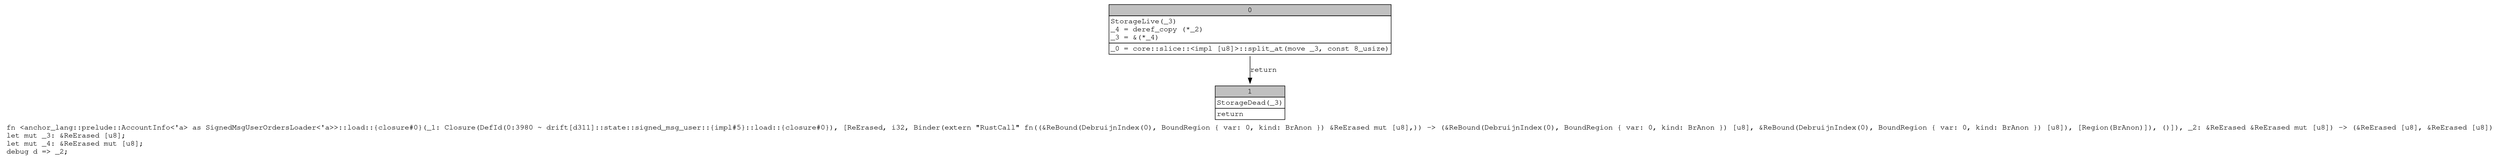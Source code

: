 digraph Mir_0_3980 {
    graph [fontname="Courier, monospace"];
    node [fontname="Courier, monospace"];
    edge [fontname="Courier, monospace"];
    label=<fn &lt;anchor_lang::prelude::AccountInfo&lt;'a&gt; as SignedMsgUserOrdersLoader&lt;'a&gt;&gt;::load::{closure#0}(_1: Closure(DefId(0:3980 ~ drift[d311]::state::signed_msg_user::{impl#5}::load::{closure#0}), [ReErased, i32, Binder(extern &quot;RustCall&quot; fn((&amp;ReBound(DebruijnIndex(0), BoundRegion { var: 0, kind: BrAnon }) &amp;ReErased mut [u8],)) -&gt; (&amp;ReBound(DebruijnIndex(0), BoundRegion { var: 0, kind: BrAnon }) [u8], &amp;ReBound(DebruijnIndex(0), BoundRegion { var: 0, kind: BrAnon }) [u8]), [Region(BrAnon)]), ()]), _2: &amp;ReErased &amp;ReErased mut [u8]) -&gt; (&amp;ReErased [u8], &amp;ReErased [u8])<br align="left"/>let mut _3: &amp;ReErased [u8];<br align="left"/>let mut _4: &amp;ReErased mut [u8];<br align="left"/>debug d =&gt; _2;<br align="left"/>>;
    bb0__0_3980 [shape="none", label=<<table border="0" cellborder="1" cellspacing="0"><tr><td bgcolor="gray" align="center" colspan="1">0</td></tr><tr><td align="left" balign="left">StorageLive(_3)<br/>_4 = deref_copy (*_2)<br/>_3 = &amp;(*_4)<br/></td></tr><tr><td align="left">_0 = core::slice::&lt;impl [u8]&gt;::split_at(move _3, const 8_usize)</td></tr></table>>];
    bb1__0_3980 [shape="none", label=<<table border="0" cellborder="1" cellspacing="0"><tr><td bgcolor="gray" align="center" colspan="1">1</td></tr><tr><td align="left" balign="left">StorageDead(_3)<br/></td></tr><tr><td align="left">return</td></tr></table>>];
    bb0__0_3980 -> bb1__0_3980 [label="return"];
}
